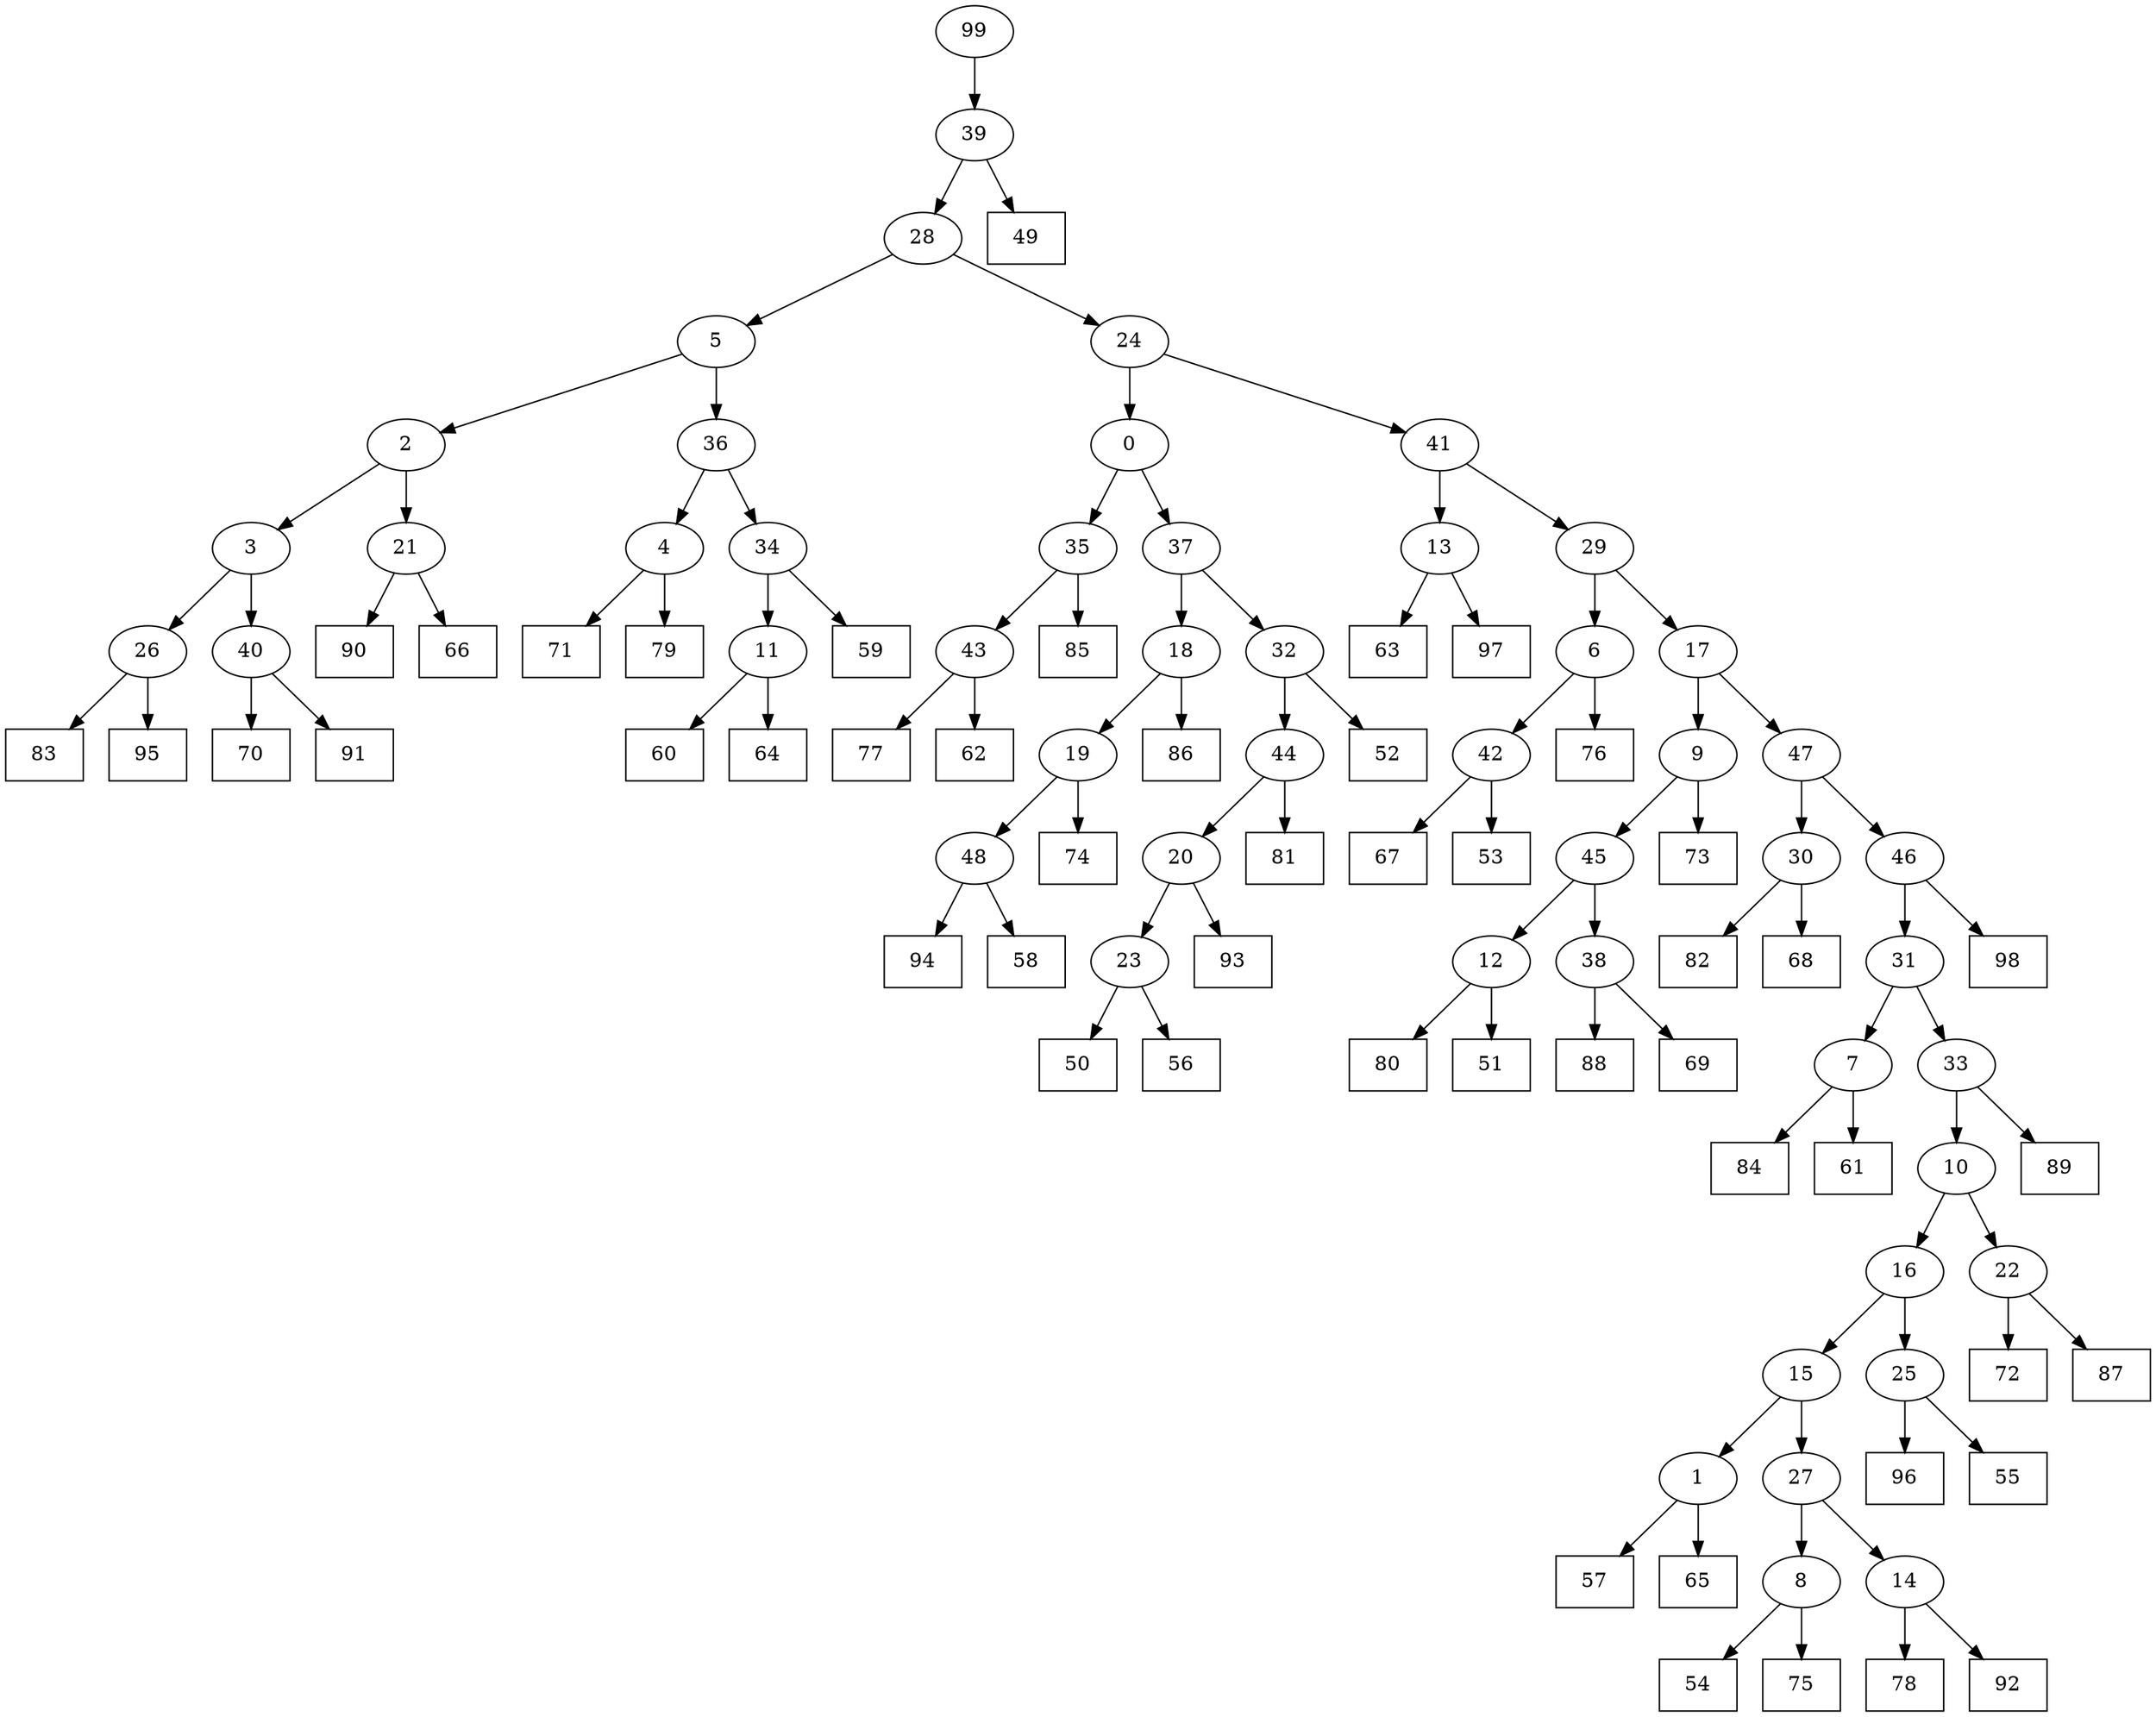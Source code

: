 digraph G {
0[label="0"];
1[label="1"];
2[label="2"];
3[label="3"];
4[label="4"];
5[label="5"];
6[label="6"];
7[label="7"];
8[label="8"];
9[label="9"];
10[label="10"];
11[label="11"];
12[label="12"];
13[label="13"];
14[label="14"];
15[label="15"];
16[label="16"];
17[label="17"];
18[label="18"];
19[label="19"];
20[label="20"];
21[label="21"];
22[label="22"];
23[label="23"];
24[label="24"];
25[label="25"];
26[label="26"];
27[label="27"];
28[label="28"];
29[label="29"];
30[label="30"];
31[label="31"];
32[label="32"];
33[label="33"];
34[label="34"];
35[label="35"];
36[label="36"];
37[label="37"];
38[label="38"];
39[label="39"];
40[label="40"];
41[label="41"];
42[label="42"];
43[label="43"];
44[label="44"];
45[label="45"];
46[label="46"];
47[label="47"];
48[label="48"];
49[shape=box,label="77"];
50[shape=box,label="63"];
51[shape=box,label="72"];
52[shape=box,label="54"];
53[shape=box,label="89"];
54[shape=box,label="50"];
55[shape=box,label="86"];
56[shape=box,label="88"];
57[shape=box,label="57"];
58[shape=box,label="97"];
59[shape=box,label="78"];
60[shape=box,label="74"];
61[shape=box,label="90"];
62[shape=box,label="70"];
63[shape=box,label="52"];
64[shape=box,label="94"];
65[shape=box,label="92"];
66[shape=box,label="96"];
67[shape=box,label="65"];
68[shape=box,label="71"];
69[shape=box,label="91"];
70[shape=box,label="75"];
71[shape=box,label="66"];
72[shape=box,label="58"];
73[shape=box,label="82"];
74[shape=box,label="80"];
75[shape=box,label="59"];
76[shape=box,label="83"];
77[shape=box,label="81"];
78[shape=box,label="60"];
79[shape=box,label="85"];
80[shape=box,label="67"];
81[shape=box,label="56"];
82[shape=box,label="62"];
83[shape=box,label="95"];
84[shape=box,label="87"];
85[shape=box,label="68"];
86[shape=box,label="69"];
87[shape=box,label="53"];
88[shape=box,label="49"];
89[shape=box,label="84"];
90[shape=box,label="98"];
91[shape=box,label="93"];
92[shape=box,label="76"];
93[shape=box,label="73"];
94[shape=box,label="55"];
95[shape=box,label="61"];
96[shape=box,label="51"];
97[shape=box,label="79"];
98[shape=box,label="64"];
99[label="99"];
21->61 ;
18->55 ;
11->98 ;
20->91 ;
7->95 ;
0->35 ;
22->84 ;
99->39 ;
14->65 ;
8->70 ;
4->68 ;
43->82 ;
48->64 ;
38->86 ;
32->63 ;
42->80 ;
37->32 ;
12->96 ;
11->78 ;
3->26 ;
4->97 ;
2->3 ;
3->40 ;
45->38 ;
38->56 ;
32->44 ;
1->67 ;
35->79 ;
40->62 ;
9->93 ;
7->89 ;
5->2 ;
33->10 ;
39->28 ;
28->5 ;
39->88 ;
25->94 ;
42->87 ;
14->59 ;
44->77 ;
12->74 ;
35->43 ;
43->49 ;
26->83 ;
46->31 ;
31->7 ;
13->58 ;
17->47 ;
10->22 ;
45->12 ;
17->9 ;
9->45 ;
23->54 ;
24->41 ;
16->25 ;
25->66 ;
6->92 ;
23->81 ;
37->18 ;
29->6 ;
19->48 ;
48->72 ;
31->33 ;
34->75 ;
18->19 ;
10->16 ;
16->15 ;
2->21 ;
21->71 ;
34->11 ;
36->34 ;
30->73 ;
22->51 ;
27->8 ;
47->30 ;
30->85 ;
40->69 ;
44->20 ;
20->23 ;
28->24 ;
41->13 ;
13->50 ;
6->42 ;
15->1 ;
1->57 ;
8->52 ;
5->36 ;
36->4 ;
19->60 ;
46->90 ;
47->46 ;
24->0 ;
0->37 ;
26->76 ;
15->27 ;
27->14 ;
33->53 ;
41->29 ;
29->17 ;
}
